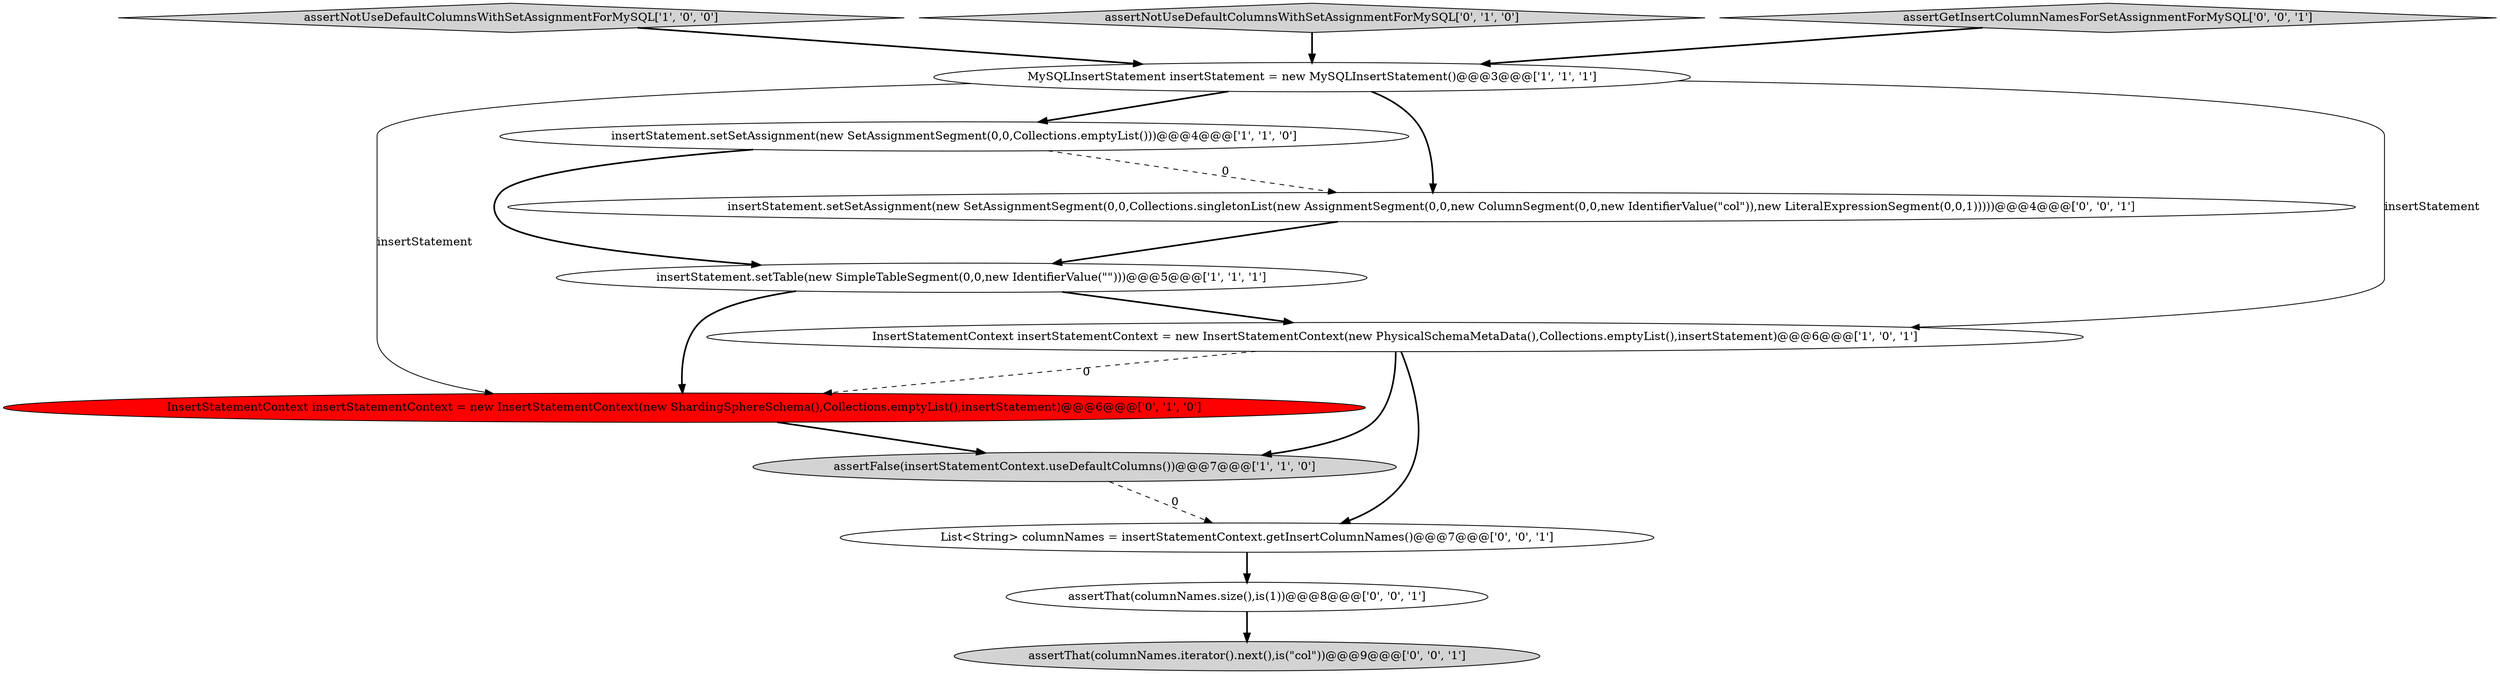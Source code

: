 digraph {
9 [style = filled, label = "insertStatement.setSetAssignment(new SetAssignmentSegment(0,0,Collections.singletonList(new AssignmentSegment(0,0,new ColumnSegment(0,0,new IdentifierValue(\"col\")),new LiteralExpressionSegment(0,0,1)))))@@@4@@@['0', '0', '1']", fillcolor = white, shape = ellipse image = "AAA0AAABBB3BBB"];
2 [style = filled, label = "assertNotUseDefaultColumnsWithSetAssignmentForMySQL['1', '0', '0']", fillcolor = lightgray, shape = diamond image = "AAA0AAABBB1BBB"];
4 [style = filled, label = "insertStatement.setTable(new SimpleTableSegment(0,0,new IdentifierValue(\"\")))@@@5@@@['1', '1', '1']", fillcolor = white, shape = ellipse image = "AAA0AAABBB1BBB"];
0 [style = filled, label = "InsertStatementContext insertStatementContext = new InsertStatementContext(new PhysicalSchemaMetaData(),Collections.emptyList(),insertStatement)@@@6@@@['1', '0', '1']", fillcolor = white, shape = ellipse image = "AAA0AAABBB1BBB"];
3 [style = filled, label = "insertStatement.setSetAssignment(new SetAssignmentSegment(0,0,Collections.emptyList()))@@@4@@@['1', '1', '0']", fillcolor = white, shape = ellipse image = "AAA0AAABBB1BBB"];
6 [style = filled, label = "assertNotUseDefaultColumnsWithSetAssignmentForMySQL['0', '1', '0']", fillcolor = lightgray, shape = diamond image = "AAA0AAABBB2BBB"];
7 [style = filled, label = "InsertStatementContext insertStatementContext = new InsertStatementContext(new ShardingSphereSchema(),Collections.emptyList(),insertStatement)@@@6@@@['0', '1', '0']", fillcolor = red, shape = ellipse image = "AAA1AAABBB2BBB"];
1 [style = filled, label = "MySQLInsertStatement insertStatement = new MySQLInsertStatement()@@@3@@@['1', '1', '1']", fillcolor = white, shape = ellipse image = "AAA0AAABBB1BBB"];
11 [style = filled, label = "assertGetInsertColumnNamesForSetAssignmentForMySQL['0', '0', '1']", fillcolor = lightgray, shape = diamond image = "AAA0AAABBB3BBB"];
8 [style = filled, label = "assertThat(columnNames.iterator().next(),is(\"col\"))@@@9@@@['0', '0', '1']", fillcolor = lightgray, shape = ellipse image = "AAA0AAABBB3BBB"];
10 [style = filled, label = "List<String> columnNames = insertStatementContext.getInsertColumnNames()@@@7@@@['0', '0', '1']", fillcolor = white, shape = ellipse image = "AAA0AAABBB3BBB"];
5 [style = filled, label = "assertFalse(insertStatementContext.useDefaultColumns())@@@7@@@['1', '1', '0']", fillcolor = lightgray, shape = ellipse image = "AAA0AAABBB1BBB"];
12 [style = filled, label = "assertThat(columnNames.size(),is(1))@@@8@@@['0', '0', '1']", fillcolor = white, shape = ellipse image = "AAA0AAABBB3BBB"];
1->3 [style = bold, label=""];
6->1 [style = bold, label=""];
7->5 [style = bold, label=""];
0->10 [style = bold, label=""];
1->0 [style = solid, label="insertStatement"];
0->7 [style = dashed, label="0"];
3->9 [style = dashed, label="0"];
5->10 [style = dashed, label="0"];
10->12 [style = bold, label=""];
3->4 [style = bold, label=""];
12->8 [style = bold, label=""];
2->1 [style = bold, label=""];
11->1 [style = bold, label=""];
4->7 [style = bold, label=""];
1->9 [style = bold, label=""];
9->4 [style = bold, label=""];
4->0 [style = bold, label=""];
0->5 [style = bold, label=""];
1->7 [style = solid, label="insertStatement"];
}
